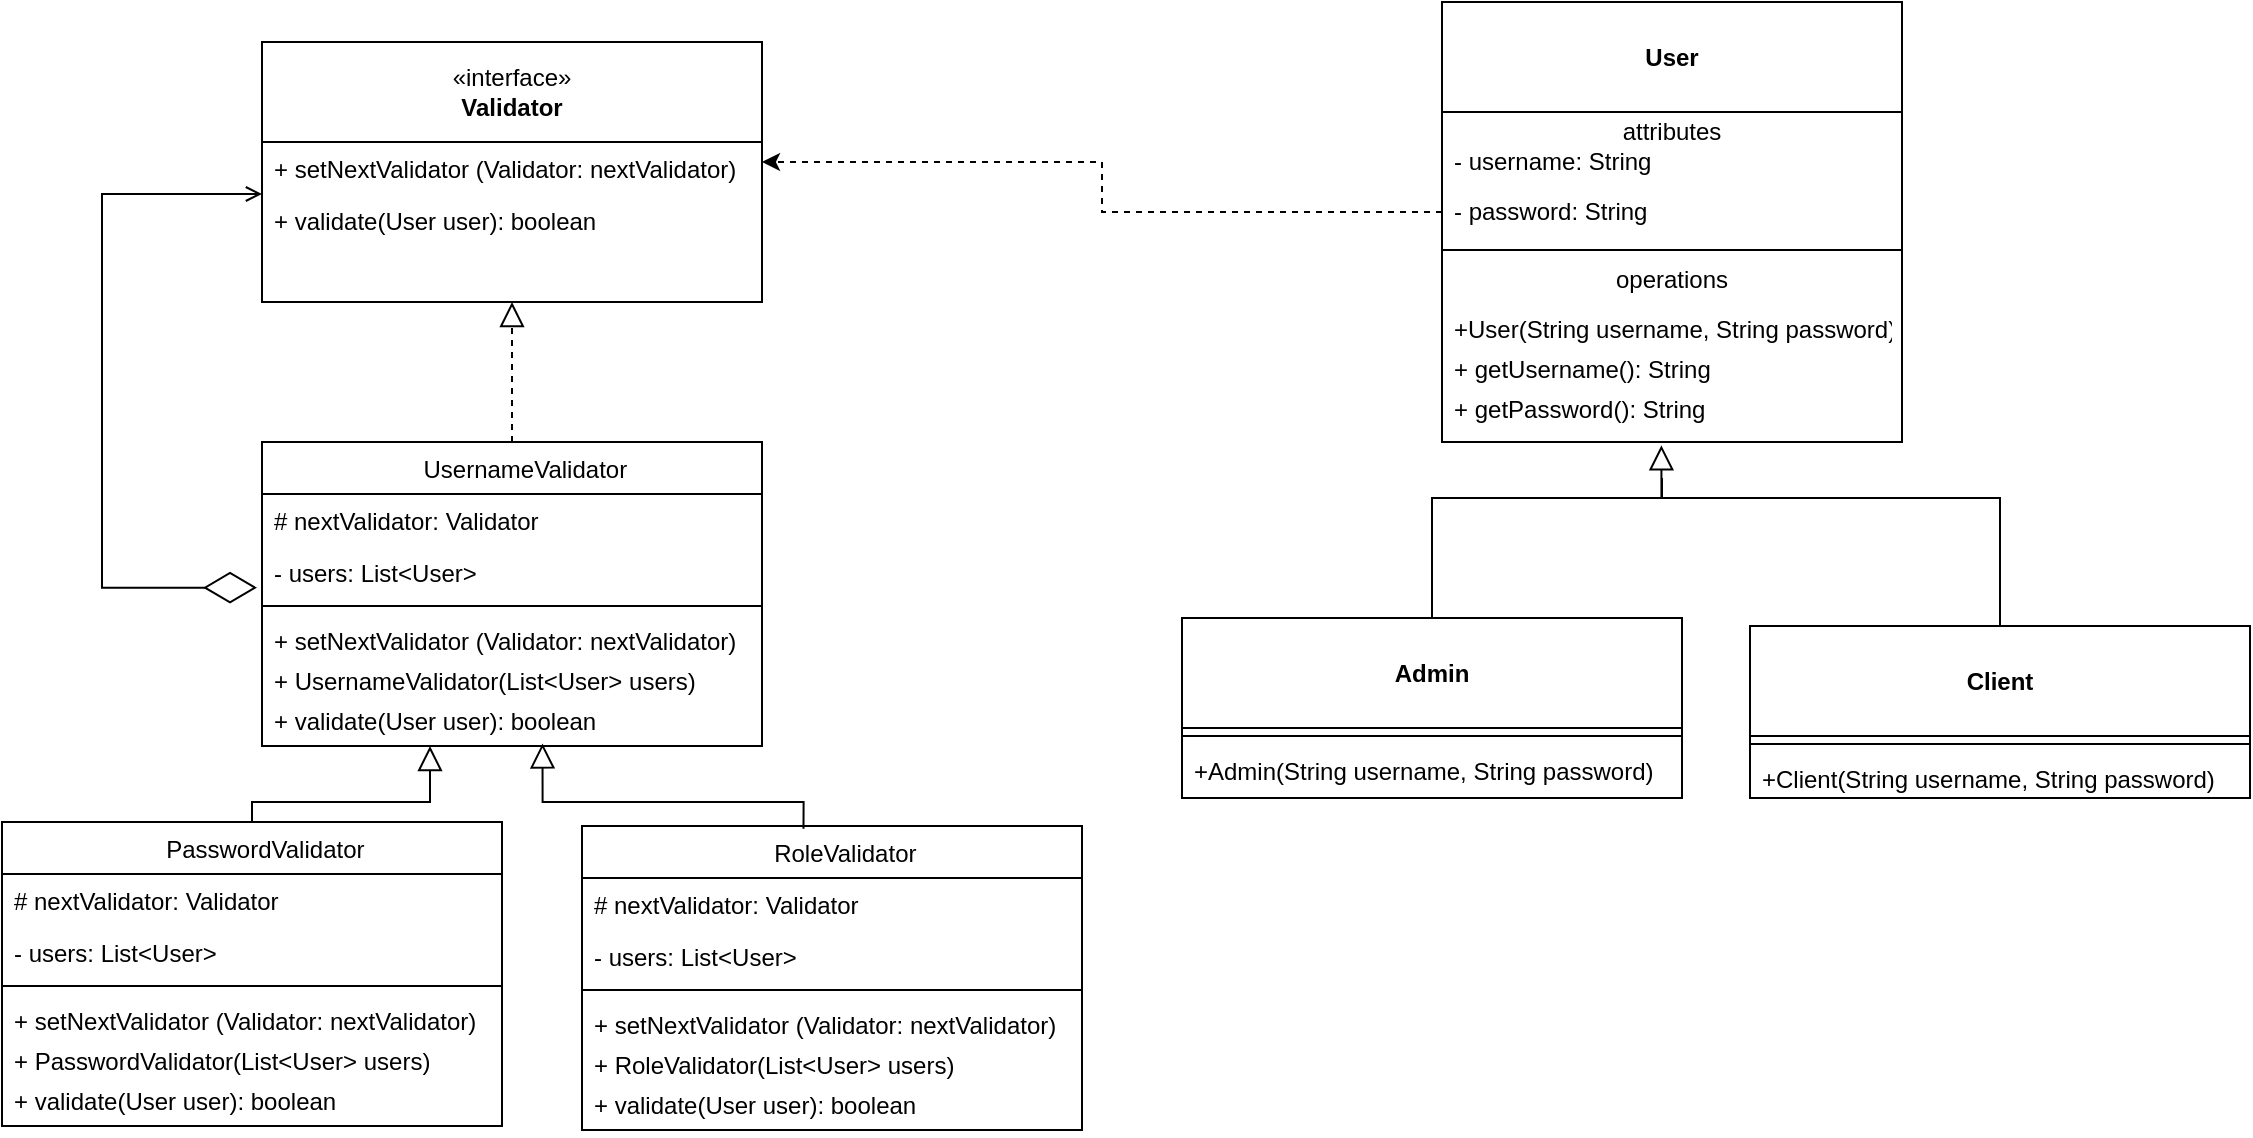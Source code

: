 <mxfile version="21.7.5" type="device">
  <diagram id="C5RBs43oDa-KdzZeNtuy" name="Page-1">
    <mxGraphModel dx="1979" dy="733" grid="1" gridSize="10" guides="1" tooltips="1" connect="1" arrows="1" fold="1" page="1" pageScale="1" pageWidth="827" pageHeight="1169" math="0" shadow="0">
      <root>
        <mxCell id="WIyWlLk6GJQsqaUBKTNV-0" />
        <mxCell id="WIyWlLk6GJQsqaUBKTNV-1" parent="WIyWlLk6GJQsqaUBKTNV-0" />
        <mxCell id="zkfFHV4jXpPFQw0GAbJ--6" value="    UsernameValidator" style="swimlane;fontStyle=0;align=center;verticalAlign=top;childLayout=stackLayout;horizontal=1;startSize=26;horizontalStack=0;resizeParent=1;resizeLast=0;collapsible=1;marginBottom=0;rounded=0;shadow=0;strokeWidth=1;" parent="WIyWlLk6GJQsqaUBKTNV-1" vertex="1">
          <mxGeometry x="-480" y="240" width="250" height="152" as="geometry">
            <mxRectangle x="130" y="380" width="160" height="26" as="alternateBounds" />
          </mxGeometry>
        </mxCell>
        <mxCell id="zkfFHV4jXpPFQw0GAbJ--7" value="# nextValidator: Validator" style="text;align=left;verticalAlign=top;spacingLeft=4;spacingRight=4;overflow=hidden;rotatable=0;points=[[0,0.5],[1,0.5]];portConstraint=eastwest;" parent="zkfFHV4jXpPFQw0GAbJ--6" vertex="1">
          <mxGeometry y="26" width="250" height="26" as="geometry" />
        </mxCell>
        <mxCell id="9eoZUw9j6ORujTTyid7o-14" value="- users: List&lt;User&gt; " style="text;align=left;verticalAlign=top;spacingLeft=4;spacingRight=4;overflow=hidden;rotatable=0;points=[[0,0.5],[1,0.5]];portConstraint=eastwest;" vertex="1" parent="zkfFHV4jXpPFQw0GAbJ--6">
          <mxGeometry y="52" width="250" height="26" as="geometry" />
        </mxCell>
        <mxCell id="zkfFHV4jXpPFQw0GAbJ--9" value="" style="line;html=1;strokeWidth=1;align=left;verticalAlign=middle;spacingTop=-1;spacingLeft=3;spacingRight=3;rotatable=0;labelPosition=right;points=[];portConstraint=eastwest;" parent="zkfFHV4jXpPFQw0GAbJ--6" vertex="1">
          <mxGeometry y="78" width="250" height="8" as="geometry" />
        </mxCell>
        <mxCell id="9eoZUw9j6ORujTTyid7o-4" value="+ setNextValidator (Validator: nextValidator)" style="text;align=left;verticalAlign=top;spacingLeft=4;spacingRight=4;overflow=hidden;rotatable=0;points=[[0,0.5],[1,0.5]];portConstraint=eastwest;rounded=0;shadow=0;html=0;" vertex="1" parent="zkfFHV4jXpPFQw0GAbJ--6">
          <mxGeometry y="86" width="250" height="20" as="geometry" />
        </mxCell>
        <mxCell id="9eoZUw9j6ORujTTyid7o-5" value="+ UsernameValidator(List&lt;User&gt; users)" style="text;align=left;verticalAlign=top;spacingLeft=4;spacingRight=4;overflow=hidden;rotatable=0;points=[[0,0.5],[1,0.5]];portConstraint=eastwest;rounded=0;shadow=0;html=0;" vertex="1" parent="zkfFHV4jXpPFQw0GAbJ--6">
          <mxGeometry y="106" width="250" height="20" as="geometry" />
        </mxCell>
        <mxCell id="9eoZUw9j6ORujTTyid7o-7" value="+ validate(User user): boolean " style="text;align=left;verticalAlign=top;spacingLeft=4;spacingRight=4;overflow=hidden;rotatable=0;points=[[0,0.5],[1,0.5]];portConstraint=eastwest;rounded=0;shadow=0;html=0;" vertex="1" parent="zkfFHV4jXpPFQw0GAbJ--6">
          <mxGeometry y="126" width="250" height="26" as="geometry" />
        </mxCell>
        <mxCell id="9eoZUw9j6ORujTTyid7o-0" value="«interface»&lt;br&gt;&lt;b&gt;Validator&lt;/b&gt;" style="html=1;whiteSpace=wrap;" vertex="1" parent="WIyWlLk6GJQsqaUBKTNV-1">
          <mxGeometry x="-480" y="40" width="250" height="50" as="geometry" />
        </mxCell>
        <mxCell id="9eoZUw9j6ORujTTyid7o-2" value="" style="rounded=0;whiteSpace=wrap;html=1;" vertex="1" parent="WIyWlLk6GJQsqaUBKTNV-1">
          <mxGeometry x="-480" y="90" width="250" height="80" as="geometry" />
        </mxCell>
        <mxCell id="9eoZUw9j6ORujTTyid7o-3" value="+ setNextValidator (Validator: nextValidator)" style="text;align=left;verticalAlign=top;spacingLeft=4;spacingRight=4;overflow=hidden;rotatable=0;points=[[0,0.5],[1,0.5]];portConstraint=eastwest;rounded=0;shadow=0;html=0;" vertex="1" parent="WIyWlLk6GJQsqaUBKTNV-1">
          <mxGeometry x="-480" y="90" width="250" height="20" as="geometry" />
        </mxCell>
        <mxCell id="zkfFHV4jXpPFQw0GAbJ--3" value="+ validate(User user): boolean " style="text;align=left;verticalAlign=top;spacingLeft=4;spacingRight=4;overflow=hidden;rotatable=0;points=[[0,0.5],[1,0.5]];portConstraint=eastwest;rounded=0;shadow=0;html=0;" parent="WIyWlLk6GJQsqaUBKTNV-1" vertex="1">
          <mxGeometry x="-480" y="116" width="250" height="26" as="geometry" />
        </mxCell>
        <mxCell id="9eoZUw9j6ORujTTyid7o-8" value="    PasswordValidator" style="swimlane;fontStyle=0;align=center;verticalAlign=top;childLayout=stackLayout;horizontal=1;startSize=26;horizontalStack=0;resizeParent=1;resizeLast=0;collapsible=1;marginBottom=0;rounded=0;shadow=0;strokeWidth=1;" vertex="1" parent="WIyWlLk6GJQsqaUBKTNV-1">
          <mxGeometry x="-610" y="430" width="250" height="152" as="geometry">
            <mxRectangle x="130" y="380" width="160" height="26" as="alternateBounds" />
          </mxGeometry>
        </mxCell>
        <mxCell id="9eoZUw9j6ORujTTyid7o-9" value="# nextValidator: Validator" style="text;align=left;verticalAlign=top;spacingLeft=4;spacingRight=4;overflow=hidden;rotatable=0;points=[[0,0.5],[1,0.5]];portConstraint=eastwest;" vertex="1" parent="9eoZUw9j6ORujTTyid7o-8">
          <mxGeometry y="26" width="250" height="26" as="geometry" />
        </mxCell>
        <mxCell id="9eoZUw9j6ORujTTyid7o-15" value="- users: List&lt;User&gt; " style="text;align=left;verticalAlign=top;spacingLeft=4;spacingRight=4;overflow=hidden;rotatable=0;points=[[0,0.5],[1,0.5]];portConstraint=eastwest;" vertex="1" parent="9eoZUw9j6ORujTTyid7o-8">
          <mxGeometry y="52" width="250" height="26" as="geometry" />
        </mxCell>
        <mxCell id="9eoZUw9j6ORujTTyid7o-10" value="" style="line;html=1;strokeWidth=1;align=left;verticalAlign=middle;spacingTop=-1;spacingLeft=3;spacingRight=3;rotatable=0;labelPosition=right;points=[];portConstraint=eastwest;" vertex="1" parent="9eoZUw9j6ORujTTyid7o-8">
          <mxGeometry y="78" width="250" height="8" as="geometry" />
        </mxCell>
        <mxCell id="9eoZUw9j6ORujTTyid7o-11" value="+ setNextValidator (Validator: nextValidator)" style="text;align=left;verticalAlign=top;spacingLeft=4;spacingRight=4;overflow=hidden;rotatable=0;points=[[0,0.5],[1,0.5]];portConstraint=eastwest;rounded=0;shadow=0;html=0;" vertex="1" parent="9eoZUw9j6ORujTTyid7o-8">
          <mxGeometry y="86" width="250" height="20" as="geometry" />
        </mxCell>
        <mxCell id="9eoZUw9j6ORujTTyid7o-12" value="+ PasswordValidator(List&lt;User&gt; users)" style="text;align=left;verticalAlign=top;spacingLeft=4;spacingRight=4;overflow=hidden;rotatable=0;points=[[0,0.5],[1,0.5]];portConstraint=eastwest;rounded=0;shadow=0;html=0;" vertex="1" parent="9eoZUw9j6ORujTTyid7o-8">
          <mxGeometry y="106" width="250" height="20" as="geometry" />
        </mxCell>
        <mxCell id="9eoZUw9j6ORujTTyid7o-13" value="+ validate(User user): boolean " style="text;align=left;verticalAlign=top;spacingLeft=4;spacingRight=4;overflow=hidden;rotatable=0;points=[[0,0.5],[1,0.5]];portConstraint=eastwest;rounded=0;shadow=0;html=0;" vertex="1" parent="9eoZUw9j6ORujTTyid7o-8">
          <mxGeometry y="126" width="250" height="26" as="geometry" />
        </mxCell>
        <mxCell id="9eoZUw9j6ORujTTyid7o-16" value="    RoleValidator" style="swimlane;fontStyle=0;align=center;verticalAlign=top;childLayout=stackLayout;horizontal=1;startSize=26;horizontalStack=0;resizeParent=1;resizeLast=0;collapsible=1;marginBottom=0;rounded=0;shadow=0;strokeWidth=1;" vertex="1" parent="WIyWlLk6GJQsqaUBKTNV-1">
          <mxGeometry x="-320" y="432" width="250" height="152" as="geometry">
            <mxRectangle x="130" y="380" width="160" height="26" as="alternateBounds" />
          </mxGeometry>
        </mxCell>
        <mxCell id="9eoZUw9j6ORujTTyid7o-17" value="# nextValidator: Validator" style="text;align=left;verticalAlign=top;spacingLeft=4;spacingRight=4;overflow=hidden;rotatable=0;points=[[0,0.5],[1,0.5]];portConstraint=eastwest;" vertex="1" parent="9eoZUw9j6ORujTTyid7o-16">
          <mxGeometry y="26" width="250" height="26" as="geometry" />
        </mxCell>
        <mxCell id="9eoZUw9j6ORujTTyid7o-18" value="- users: List&lt;User&gt; " style="text;align=left;verticalAlign=top;spacingLeft=4;spacingRight=4;overflow=hidden;rotatable=0;points=[[0,0.5],[1,0.5]];portConstraint=eastwest;" vertex="1" parent="9eoZUw9j6ORujTTyid7o-16">
          <mxGeometry y="52" width="250" height="26" as="geometry" />
        </mxCell>
        <mxCell id="9eoZUw9j6ORujTTyid7o-19" value="" style="line;html=1;strokeWidth=1;align=left;verticalAlign=middle;spacingTop=-1;spacingLeft=3;spacingRight=3;rotatable=0;labelPosition=right;points=[];portConstraint=eastwest;" vertex="1" parent="9eoZUw9j6ORujTTyid7o-16">
          <mxGeometry y="78" width="250" height="8" as="geometry" />
        </mxCell>
        <mxCell id="9eoZUw9j6ORujTTyid7o-20" value="+ setNextValidator (Validator: nextValidator)" style="text;align=left;verticalAlign=top;spacingLeft=4;spacingRight=4;overflow=hidden;rotatable=0;points=[[0,0.5],[1,0.5]];portConstraint=eastwest;rounded=0;shadow=0;html=0;" vertex="1" parent="9eoZUw9j6ORujTTyid7o-16">
          <mxGeometry y="86" width="250" height="20" as="geometry" />
        </mxCell>
        <mxCell id="9eoZUw9j6ORujTTyid7o-21" value="+ RoleValidator(List&lt;User&gt; users)" style="text;align=left;verticalAlign=top;spacingLeft=4;spacingRight=4;overflow=hidden;rotatable=0;points=[[0,0.5],[1,0.5]];portConstraint=eastwest;rounded=0;shadow=0;html=0;" vertex="1" parent="9eoZUw9j6ORujTTyid7o-16">
          <mxGeometry y="106" width="250" height="20" as="geometry" />
        </mxCell>
        <mxCell id="9eoZUw9j6ORujTTyid7o-22" value="+ validate(User user): boolean " style="text;align=left;verticalAlign=top;spacingLeft=4;spacingRight=4;overflow=hidden;rotatable=0;points=[[0,0.5],[1,0.5]];portConstraint=eastwest;rounded=0;shadow=0;html=0;" vertex="1" parent="9eoZUw9j6ORujTTyid7o-16">
          <mxGeometry y="126" width="250" height="26" as="geometry" />
        </mxCell>
        <mxCell id="9eoZUw9j6ORujTTyid7o-23" value="&lt;br&gt;&lt;b&gt;User&lt;/b&gt;" style="swimlane;fontStyle=0;align=center;verticalAlign=top;childLayout=stackLayout;horizontal=1;startSize=55;horizontalStack=0;resizeParent=1;resizeParentMax=0;resizeLast=0;collapsible=0;marginBottom=0;html=1;whiteSpace=wrap;" vertex="1" parent="WIyWlLk6GJQsqaUBKTNV-1">
          <mxGeometry x="110" y="20" width="230" height="220" as="geometry" />
        </mxCell>
        <mxCell id="9eoZUw9j6ORujTTyid7o-24" value="attributes" style="text;html=1;strokeColor=none;fillColor=none;align=center;verticalAlign=middle;spacingLeft=4;spacingRight=4;overflow=hidden;rotatable=0;points=[[0,0.5],[1,0.5]];portConstraint=eastwest;whiteSpace=wrap;" vertex="1" parent="9eoZUw9j6ORujTTyid7o-23">
          <mxGeometry y="55" width="230" height="15" as="geometry" />
        </mxCell>
        <mxCell id="9eoZUw9j6ORujTTyid7o-25" value="- username: String" style="text;html=1;strokeColor=none;fillColor=none;align=left;verticalAlign=middle;spacingLeft=4;spacingRight=4;overflow=hidden;rotatable=0;points=[[0,0.5],[1,0.5]];portConstraint=eastwest;whiteSpace=wrap;" vertex="1" parent="9eoZUw9j6ORujTTyid7o-23">
          <mxGeometry y="70" width="230" height="20" as="geometry" />
        </mxCell>
        <mxCell id="9eoZUw9j6ORujTTyid7o-52" value="- password: String" style="text;html=1;strokeColor=none;fillColor=none;align=left;verticalAlign=middle;spacingLeft=4;spacingRight=4;overflow=hidden;rotatable=0;points=[[0,0.5],[1,0.5]];portConstraint=eastwest;whiteSpace=wrap;" vertex="1" parent="9eoZUw9j6ORujTTyid7o-23">
          <mxGeometry y="90" width="230" height="30" as="geometry" />
        </mxCell>
        <mxCell id="9eoZUw9j6ORujTTyid7o-30" value="" style="line;strokeWidth=1;fillColor=none;align=left;verticalAlign=middle;spacingTop=-1;spacingLeft=3;spacingRight=3;rotatable=0;labelPosition=right;points=[];portConstraint=eastwest;" vertex="1" parent="9eoZUw9j6ORujTTyid7o-23">
          <mxGeometry y="120" width="230" height="8" as="geometry" />
        </mxCell>
        <mxCell id="9eoZUw9j6ORujTTyid7o-31" value="operations" style="text;html=1;strokeColor=none;fillColor=none;align=center;verticalAlign=middle;spacingLeft=4;spacingRight=4;overflow=hidden;rotatable=0;points=[[0,0.5],[1,0.5]];portConstraint=eastwest;whiteSpace=wrap;" vertex="1" parent="9eoZUw9j6ORujTTyid7o-23">
          <mxGeometry y="128" width="230" height="22" as="geometry" />
        </mxCell>
        <mxCell id="9eoZUw9j6ORujTTyid7o-54" value="+User(String username, String password)" style="text;align=left;verticalAlign=top;spacingLeft=4;spacingRight=4;overflow=hidden;rotatable=0;points=[[0,0.5],[1,0.5]];portConstraint=eastwest;rounded=0;shadow=0;html=0;" vertex="1" parent="9eoZUw9j6ORujTTyid7o-23">
          <mxGeometry y="150" width="230" height="20" as="geometry" />
        </mxCell>
        <mxCell id="9eoZUw9j6ORujTTyid7o-53" value="+ getUsername(): String" style="text;align=left;verticalAlign=top;spacingLeft=4;spacingRight=4;overflow=hidden;rotatable=0;points=[[0,0.5],[1,0.5]];portConstraint=eastwest;rounded=0;shadow=0;html=0;" vertex="1" parent="9eoZUw9j6ORujTTyid7o-23">
          <mxGeometry y="170" width="230" height="20" as="geometry" />
        </mxCell>
        <mxCell id="9eoZUw9j6ORujTTyid7o-55" value="+ getPassword(): String" style="text;align=left;verticalAlign=top;spacingLeft=4;spacingRight=4;overflow=hidden;rotatable=0;points=[[0,0.5],[1,0.5]];portConstraint=eastwest;rounded=0;shadow=0;html=0;" vertex="1" parent="9eoZUw9j6ORujTTyid7o-23">
          <mxGeometry y="190" width="230" height="30" as="geometry" />
        </mxCell>
        <mxCell id="9eoZUw9j6ORujTTyid7o-39" value="&lt;br style=&quot;border-color: var(--border-color);&quot;&gt;&lt;b style=&quot;border-color: var(--border-color);&quot;&gt;Client&lt;/b&gt;" style="swimlane;fontStyle=0;align=center;verticalAlign=top;childLayout=stackLayout;horizontal=1;startSize=55;horizontalStack=0;resizeParent=1;resizeParentMax=0;resizeLast=0;collapsible=0;marginBottom=0;html=1;whiteSpace=wrap;" vertex="1" parent="WIyWlLk6GJQsqaUBKTNV-1">
          <mxGeometry x="264" y="332" width="250" height="86" as="geometry" />
        </mxCell>
        <mxCell id="9eoZUw9j6ORujTTyid7o-42" value="" style="line;strokeWidth=1;fillColor=none;align=left;verticalAlign=middle;spacingTop=-1;spacingLeft=3;spacingRight=3;rotatable=0;labelPosition=right;points=[];portConstraint=eastwest;" vertex="1" parent="9eoZUw9j6ORujTTyid7o-39">
          <mxGeometry y="55" width="250" height="8" as="geometry" />
        </mxCell>
        <mxCell id="9eoZUw9j6ORujTTyid7o-56" value="+Client(String username, String password) " style="text;align=left;verticalAlign=top;spacingLeft=4;spacingRight=4;overflow=hidden;rotatable=0;points=[[0,0.5],[1,0.5]];portConstraint=eastwest;rounded=0;shadow=0;html=0;" vertex="1" parent="9eoZUw9j6ORujTTyid7o-39">
          <mxGeometry y="63" width="250" height="23" as="geometry" />
        </mxCell>
        <mxCell id="9eoZUw9j6ORujTTyid7o-64" value="" style="edgeStyle=orthogonalEdgeStyle;rounded=0;orthogonalLoop=1;jettySize=auto;html=1;endArrow=none;endFill=0;" edge="1" parent="WIyWlLk6GJQsqaUBKTNV-1" source="9eoZUw9j6ORujTTyid7o-57">
          <mxGeometry relative="1" as="geometry">
            <mxPoint x="220" y="258" as="targetPoint" />
            <Array as="points">
              <mxPoint x="105" y="268" />
              <mxPoint x="220" y="268" />
            </Array>
          </mxGeometry>
        </mxCell>
        <mxCell id="9eoZUw9j6ORujTTyid7o-57" value="&lt;br style=&quot;border-color: var(--border-color);&quot;&gt;&lt;b style=&quot;border-color: var(--border-color);&quot;&gt;Admin&lt;/b&gt;" style="swimlane;fontStyle=0;align=center;verticalAlign=top;childLayout=stackLayout;horizontal=1;startSize=55;horizontalStack=0;resizeParent=1;resizeParentMax=0;resizeLast=0;collapsible=0;marginBottom=0;html=1;whiteSpace=wrap;" vertex="1" parent="WIyWlLk6GJQsqaUBKTNV-1">
          <mxGeometry x="-20" y="328" width="250" height="90" as="geometry" />
        </mxCell>
        <mxCell id="9eoZUw9j6ORujTTyid7o-58" value="" style="line;strokeWidth=1;fillColor=none;align=left;verticalAlign=middle;spacingTop=-1;spacingLeft=3;spacingRight=3;rotatable=0;labelPosition=right;points=[];portConstraint=eastwest;" vertex="1" parent="9eoZUw9j6ORujTTyid7o-57">
          <mxGeometry y="55" width="250" height="8" as="geometry" />
        </mxCell>
        <mxCell id="9eoZUw9j6ORujTTyid7o-59" value="+Admin(String username, String password)" style="text;align=left;verticalAlign=top;spacingLeft=4;spacingRight=4;overflow=hidden;rotatable=0;points=[[0,0.5],[1,0.5]];portConstraint=eastwest;rounded=0;shadow=0;html=0;" vertex="1" parent="9eoZUw9j6ORujTTyid7o-57">
          <mxGeometry y="63" width="250" height="27" as="geometry" />
        </mxCell>
        <mxCell id="9eoZUw9j6ORujTTyid7o-66" value="" style="endArrow=block;endSize=10;endFill=0;shadow=0;strokeWidth=1;rounded=0;edgeStyle=elbowEdgeStyle;elbow=vertical;entryX=0.477;entryY=1.056;entryDx=0;entryDy=0;entryPerimeter=0;exitX=0.5;exitY=0;exitDx=0;exitDy=0;" edge="1" parent="WIyWlLk6GJQsqaUBKTNV-1" source="9eoZUw9j6ORujTTyid7o-39" target="9eoZUw9j6ORujTTyid7o-55">
          <mxGeometry width="160" relative="1" as="geometry">
            <mxPoint x="340" y="308" as="sourcePoint" />
            <mxPoint x="288" y="201" as="targetPoint" />
            <Array as="points">
              <mxPoint x="310" y="268" />
            </Array>
          </mxGeometry>
        </mxCell>
        <mxCell id="9eoZUw9j6ORujTTyid7o-68" value="" style="endArrow=diamondThin;endFill=0;endSize=24;html=1;rounded=0;exitX=0;exitY=0.5;exitDx=0;exitDy=0;edgeStyle=elbowEdgeStyle;entryX=-0.01;entryY=0.801;entryDx=0;entryDy=0;entryPerimeter=0;strokeColor=#000000;startArrow=open;startFill=0;" edge="1" parent="WIyWlLk6GJQsqaUBKTNV-1" target="9eoZUw9j6ORujTTyid7o-14">
          <mxGeometry width="160" relative="1" as="geometry">
            <mxPoint x="-480" y="116" as="sourcePoint" />
            <mxPoint x="-550" y="300" as="targetPoint" />
            <Array as="points">
              <mxPoint x="-560" y="210" />
            </Array>
          </mxGeometry>
        </mxCell>
        <mxCell id="9eoZUw9j6ORujTTyid7o-72" value="" style="endArrow=block;endSize=10;endFill=0;shadow=0;strokeWidth=1;rounded=0;edgeStyle=elbowEdgeStyle;elbow=vertical;entryX=0.5;entryY=1;entryDx=0;entryDy=0;exitX=0.5;exitY=0;exitDx=0;exitDy=0;dashed=1;" edge="1" parent="WIyWlLk6GJQsqaUBKTNV-1" source="zkfFHV4jXpPFQw0GAbJ--6" target="9eoZUw9j6ORujTTyid7o-2">
          <mxGeometry width="160" relative="1" as="geometry">
            <mxPoint x="-201" y="260" as="sourcePoint" />
            <mxPoint x="-370" y="170" as="targetPoint" />
            <Array as="points">
              <mxPoint x="-280" y="196" />
            </Array>
          </mxGeometry>
        </mxCell>
        <mxCell id="9eoZUw9j6ORujTTyid7o-76" value="" style="endArrow=block;endSize=10;endFill=0;shadow=0;strokeWidth=1;rounded=0;elbow=vertical;edgeStyle=orthogonalEdgeStyle;exitX=0.5;exitY=0;exitDx=0;exitDy=0;" edge="1" parent="WIyWlLk6GJQsqaUBKTNV-1" source="9eoZUw9j6ORujTTyid7o-8" target="9eoZUw9j6ORujTTyid7o-7">
          <mxGeometry width="160" relative="1" as="geometry">
            <mxPoint x="-363" y="420" as="sourcePoint" />
            <mxPoint x="-330" y="450" as="targetPoint" />
            <Array as="points">
              <mxPoint x="-485" y="420" />
              <mxPoint x="-396" y="420" />
            </Array>
          </mxGeometry>
        </mxCell>
        <mxCell id="9eoZUw9j6ORujTTyid7o-78" value="" style="endArrow=block;endSize=10;endFill=0;shadow=0;strokeWidth=1;rounded=0;elbow=vertical;edgeStyle=orthogonalEdgeStyle;exitX=0.443;exitY=0.009;exitDx=0;exitDy=0;exitPerimeter=0;entryX=0.561;entryY=0.95;entryDx=0;entryDy=0;entryPerimeter=0;" edge="1" parent="WIyWlLk6GJQsqaUBKTNV-1" source="9eoZUw9j6ORujTTyid7o-16" target="9eoZUw9j6ORujTTyid7o-7">
          <mxGeometry width="160" relative="1" as="geometry">
            <mxPoint x="-229.96" y="416" as="sourcePoint" />
            <mxPoint x="-340" y="400" as="targetPoint" />
            <Array as="points">
              <mxPoint x="-209" y="420" />
              <mxPoint x="-340" y="420" />
            </Array>
          </mxGeometry>
        </mxCell>
        <mxCell id="9eoZUw9j6ORujTTyid7o-79" value="" style="edgeStyle=orthogonalEdgeStyle;rounded=0;orthogonalLoop=1;jettySize=auto;html=1;dashed=1;exitX=0;exitY=0.5;exitDx=0;exitDy=0;entryX=1;entryY=0.5;entryDx=0;entryDy=0;" edge="1" parent="WIyWlLk6GJQsqaUBKTNV-1" source="9eoZUw9j6ORujTTyid7o-52" target="9eoZUw9j6ORujTTyid7o-3">
          <mxGeometry relative="1" as="geometry">
            <mxPoint x="360" y="145" as="sourcePoint" />
            <mxPoint x="310" y="122" as="targetPoint" />
          </mxGeometry>
        </mxCell>
      </root>
    </mxGraphModel>
  </diagram>
</mxfile>
